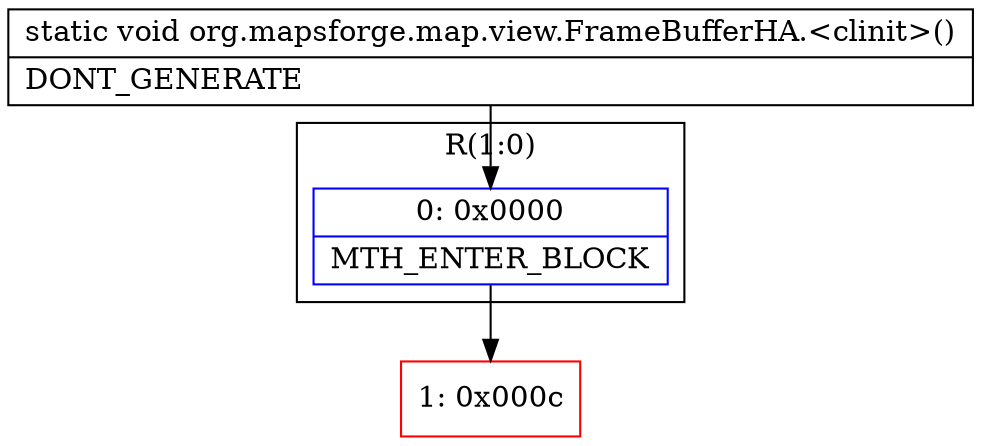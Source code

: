 digraph "CFG fororg.mapsforge.map.view.FrameBufferHA.\<clinit\>()V" {
subgraph cluster_Region_210582106 {
label = "R(1:0)";
node [shape=record,color=blue];
Node_0 [shape=record,label="{0\:\ 0x0000|MTH_ENTER_BLOCK\l}"];
}
Node_1 [shape=record,color=red,label="{1\:\ 0x000c}"];
MethodNode[shape=record,label="{static void org.mapsforge.map.view.FrameBufferHA.\<clinit\>()  | DONT_GENERATE\l}"];
MethodNode -> Node_0;
Node_0 -> Node_1;
}

